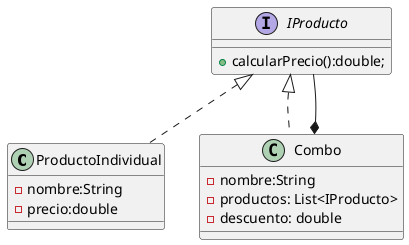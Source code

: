 @startuml
'https://plantuml.com/sequence-diagram

class ProductoIndividual{
-nombre:String
-precio:double
}
class Combo{
-nombre:String
-productos: List<IProducto>
-descuento: double
}
interface IProducto{
+calcularPrecio():double;
}
Combo .u.|>IProducto
ProductoIndividual .u.|>IProducto
Combo *-- IProducto

@enduml